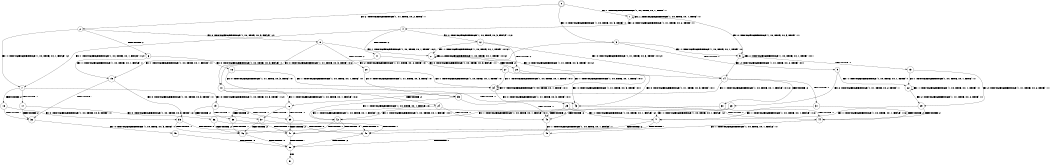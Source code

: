 digraph BCG {
size = "7, 10.5";
center = TRUE;
node [shape = circle];
0 [peripheries = 2];
0 -> 1 [label = "EX !1 !ATOMIC_EXCH_BRANCH (1, +0, TRUE, +0, 1, TRUE) !::"];
0 -> 2 [label = "EX !2 !ATOMIC_EXCH_BRANCH (1, +1, TRUE, +0, 2, TRUE) !::"];
0 -> 3 [label = "EX !0 !ATOMIC_EXCH_BRANCH (1, +0, TRUE, +0, 3, TRUE) !::"];
1 -> 4 [label = "EX !2 !ATOMIC_EXCH_BRANCH (1, +1, TRUE, +0, 2, TRUE) !:1:"];
1 -> 5 [label = "EX !0 !ATOMIC_EXCH_BRANCH (1, +0, TRUE, +0, 3, TRUE) !:1:"];
1 -> 1 [label = "EX !1 !ATOMIC_EXCH_BRANCH (1, +0, TRUE, +0, 1, TRUE) !:1:"];
2 -> 6 [label = "TERMINATE !2"];
2 -> 7 [label = "EX !1 !ATOMIC_EXCH_BRANCH (1, +0, TRUE, +0, 1, FALSE) !:2:"];
2 -> 8 [label = "EX !0 !ATOMIC_EXCH_BRANCH (1, +0, TRUE, +0, 3, FALSE) !:2:"];
3 -> 9 [label = "TERMINATE !0"];
3 -> 5 [label = "EX !1 !ATOMIC_EXCH_BRANCH (1, +0, TRUE, +0, 1, TRUE) !:0:"];
3 -> 10 [label = "EX !2 !ATOMIC_EXCH_BRANCH (1, +1, TRUE, +0, 2, TRUE) !:0:"];
4 -> 11 [label = "TERMINATE !2"];
4 -> 12 [label = "EX !0 !ATOMIC_EXCH_BRANCH (1, +0, TRUE, +0, 3, FALSE) !:1:2:"];
4 -> 7 [label = "EX !1 !ATOMIC_EXCH_BRANCH (1, +0, TRUE, +0, 1, FALSE) !:1:2:"];
5 -> 13 [label = "TERMINATE !0"];
5 -> 14 [label = "EX !2 !ATOMIC_EXCH_BRANCH (1, +1, TRUE, +0, 2, TRUE) !:0:1:"];
5 -> 5 [label = "EX !1 !ATOMIC_EXCH_BRANCH (1, +0, TRUE, +0, 1, TRUE) !:0:1:"];
6 -> 15 [label = "EX !1 !ATOMIC_EXCH_BRANCH (1, +0, TRUE, +0, 1, FALSE) !::"];
6 -> 16 [label = "EX !0 !ATOMIC_EXCH_BRANCH (1, +0, TRUE, +0, 3, FALSE) !::"];
7 -> 17 [label = "TERMINATE !1"];
7 -> 18 [label = "TERMINATE !2"];
7 -> 19 [label = "EX !0 !ATOMIC_EXCH_BRANCH (1, +0, TRUE, +0, 3, TRUE) !:1:2:"];
8 -> 20 [label = "TERMINATE !2"];
8 -> 21 [label = "EX !1 !ATOMIC_EXCH_BRANCH (1, +0, TRUE, +0, 1, TRUE) !:0:2:"];
8 -> 10 [label = "EX !0 !ATOMIC_EXCH_BRANCH (1, +1, TRUE, +0, 3, TRUE) !:0:2:"];
9 -> 22 [label = "EX !1 !ATOMIC_EXCH_BRANCH (1, +0, TRUE, +0, 1, TRUE) !::"];
9 -> 23 [label = "EX !2 !ATOMIC_EXCH_BRANCH (1, +1, TRUE, +0, 2, TRUE) !::"];
10 -> 24 [label = "TERMINATE !2"];
10 -> 25 [label = "TERMINATE !0"];
10 -> 26 [label = "EX !1 !ATOMIC_EXCH_BRANCH (1, +0, TRUE, +0, 1, FALSE) !:0:2:"];
11 -> 15 [label = "EX !1 !ATOMIC_EXCH_BRANCH (1, +0, TRUE, +0, 1, FALSE) !:1:"];
11 -> 27 [label = "EX !0 !ATOMIC_EXCH_BRANCH (1, +0, TRUE, +0, 3, FALSE) !:1:"];
12 -> 28 [label = "TERMINATE !2"];
12 -> 21 [label = "EX !1 !ATOMIC_EXCH_BRANCH (1, +0, TRUE, +0, 1, TRUE) !:0:1:2:"];
12 -> 14 [label = "EX !0 !ATOMIC_EXCH_BRANCH (1, +1, TRUE, +0, 3, TRUE) !:0:1:2:"];
13 -> 22 [label = "EX !1 !ATOMIC_EXCH_BRANCH (1, +0, TRUE, +0, 1, TRUE) !:1:"];
13 -> 29 [label = "EX !2 !ATOMIC_EXCH_BRANCH (1, +1, TRUE, +0, 2, TRUE) !:1:"];
14 -> 30 [label = "TERMINATE !2"];
14 -> 31 [label = "TERMINATE !0"];
14 -> 26 [label = "EX !1 !ATOMIC_EXCH_BRANCH (1, +0, TRUE, +0, 1, FALSE) !:0:1:2:"];
15 -> 32 [label = "TERMINATE !1"];
15 -> 33 [label = "EX !0 !ATOMIC_EXCH_BRANCH (1, +0, TRUE, +0, 3, TRUE) !:1:"];
16 -> 34 [label = "EX !1 !ATOMIC_EXCH_BRANCH (1, +0, TRUE, +0, 1, TRUE) !:0:"];
16 -> 35 [label = "EX !0 !ATOMIC_EXCH_BRANCH (1, +1, TRUE, +0, 3, TRUE) !:0:"];
17 -> 32 [label = "TERMINATE !2"];
17 -> 36 [label = "EX !0 !ATOMIC_EXCH_BRANCH (1, +0, TRUE, +0, 3, TRUE) !:2:"];
18 -> 32 [label = "TERMINATE !1"];
18 -> 33 [label = "EX !0 !ATOMIC_EXCH_BRANCH (1, +0, TRUE, +0, 3, TRUE) !:1:"];
19 -> 37 [label = "TERMINATE !1"];
19 -> 38 [label = "TERMINATE !2"];
19 -> 39 [label = "TERMINATE !0"];
20 -> 35 [label = "EX !0 !ATOMIC_EXCH_BRANCH (1, +1, TRUE, +0, 3, TRUE) !:0:"];
20 -> 34 [label = "EX !1 !ATOMIC_EXCH_BRANCH (1, +0, TRUE, +0, 1, TRUE) !:0:"];
21 -> 28 [label = "TERMINATE !2"];
21 -> 21 [label = "EX !1 !ATOMIC_EXCH_BRANCH (1, +0, TRUE, +0, 1, TRUE) !:0:1:2:"];
21 -> 14 [label = "EX !0 !ATOMIC_EXCH_BRANCH (1, +1, TRUE, +0, 3, TRUE) !:0:1:2:"];
22 -> 29 [label = "EX !2 !ATOMIC_EXCH_BRANCH (1, +1, TRUE, +0, 2, TRUE) !:1:"];
22 -> 22 [label = "EX !1 !ATOMIC_EXCH_BRANCH (1, +0, TRUE, +0, 1, TRUE) !:1:"];
23 -> 40 [label = "TERMINATE !2"];
23 -> 41 [label = "EX !1 !ATOMIC_EXCH_BRANCH (1, +0, TRUE, +0, 1, FALSE) !:2:"];
24 -> 40 [label = "TERMINATE !0"];
24 -> 42 [label = "EX !1 !ATOMIC_EXCH_BRANCH (1, +0, TRUE, +0, 1, FALSE) !:0:"];
25 -> 40 [label = "TERMINATE !2"];
25 -> 41 [label = "EX !1 !ATOMIC_EXCH_BRANCH (1, +0, TRUE, +0, 1, FALSE) !:2:"];
26 -> 37 [label = "TERMINATE !1"];
26 -> 38 [label = "TERMINATE !2"];
26 -> 39 [label = "TERMINATE !0"];
27 -> 34 [label = "EX !1 !ATOMIC_EXCH_BRANCH (1, +0, TRUE, +0, 1, TRUE) !:0:1:"];
27 -> 43 [label = "EX !0 !ATOMIC_EXCH_BRANCH (1, +1, TRUE, +0, 3, TRUE) !:0:1:"];
28 -> 34 [label = "EX !1 !ATOMIC_EXCH_BRANCH (1, +0, TRUE, +0, 1, TRUE) !:0:1:"];
28 -> 43 [label = "EX !0 !ATOMIC_EXCH_BRANCH (1, +1, TRUE, +0, 3, TRUE) !:0:1:"];
29 -> 44 [label = "TERMINATE !2"];
29 -> 41 [label = "EX !1 !ATOMIC_EXCH_BRANCH (1, +0, TRUE, +0, 1, FALSE) !:1:2:"];
30 -> 42 [label = "EX !1 !ATOMIC_EXCH_BRANCH (1, +0, TRUE, +0, 1, FALSE) !:0:1:"];
30 -> 44 [label = "TERMINATE !0"];
31 -> 41 [label = "EX !1 !ATOMIC_EXCH_BRANCH (1, +0, TRUE, +0, 1, FALSE) !:1:2:"];
31 -> 44 [label = "TERMINATE !2"];
32 -> 45 [label = "EX !0 !ATOMIC_EXCH_BRANCH (1, +0, TRUE, +0, 3, TRUE) !::"];
33 -> 46 [label = "TERMINATE !1"];
33 -> 47 [label = "TERMINATE !0"];
34 -> 34 [label = "EX !1 !ATOMIC_EXCH_BRANCH (1, +0, TRUE, +0, 1, TRUE) !:0:1:"];
34 -> 43 [label = "EX !0 !ATOMIC_EXCH_BRANCH (1, +1, TRUE, +0, 3, TRUE) !:0:1:"];
35 -> 40 [label = "TERMINATE !0"];
35 -> 42 [label = "EX !1 !ATOMIC_EXCH_BRANCH (1, +0, TRUE, +0, 1, FALSE) !:0:"];
36 -> 46 [label = "TERMINATE !2"];
36 -> 48 [label = "TERMINATE !0"];
37 -> 46 [label = "TERMINATE !2"];
37 -> 48 [label = "TERMINATE !0"];
38 -> 46 [label = "TERMINATE !1"];
38 -> 47 [label = "TERMINATE !0"];
39 -> 48 [label = "TERMINATE !1"];
39 -> 47 [label = "TERMINATE !2"];
40 -> 49 [label = "EX !1 !ATOMIC_EXCH_BRANCH (1, +0, TRUE, +0, 1, FALSE) !::"];
41 -> 48 [label = "TERMINATE !1"];
41 -> 47 [label = "TERMINATE !2"];
42 -> 46 [label = "TERMINATE !1"];
42 -> 47 [label = "TERMINATE !0"];
43 -> 44 [label = "TERMINATE !0"];
43 -> 42 [label = "EX !1 !ATOMIC_EXCH_BRANCH (1, +0, TRUE, +0, 1, FALSE) !:0:1:"];
44 -> 49 [label = "EX !1 !ATOMIC_EXCH_BRANCH (1, +0, TRUE, +0, 1, FALSE) !:1:"];
45 -> 50 [label = "TERMINATE !0"];
46 -> 50 [label = "TERMINATE !0"];
47 -> 50 [label = "TERMINATE !1"];
48 -> 50 [label = "TERMINATE !2"];
49 -> 50 [label = "TERMINATE !1"];
50 -> 51 [label = "exit"];
}

